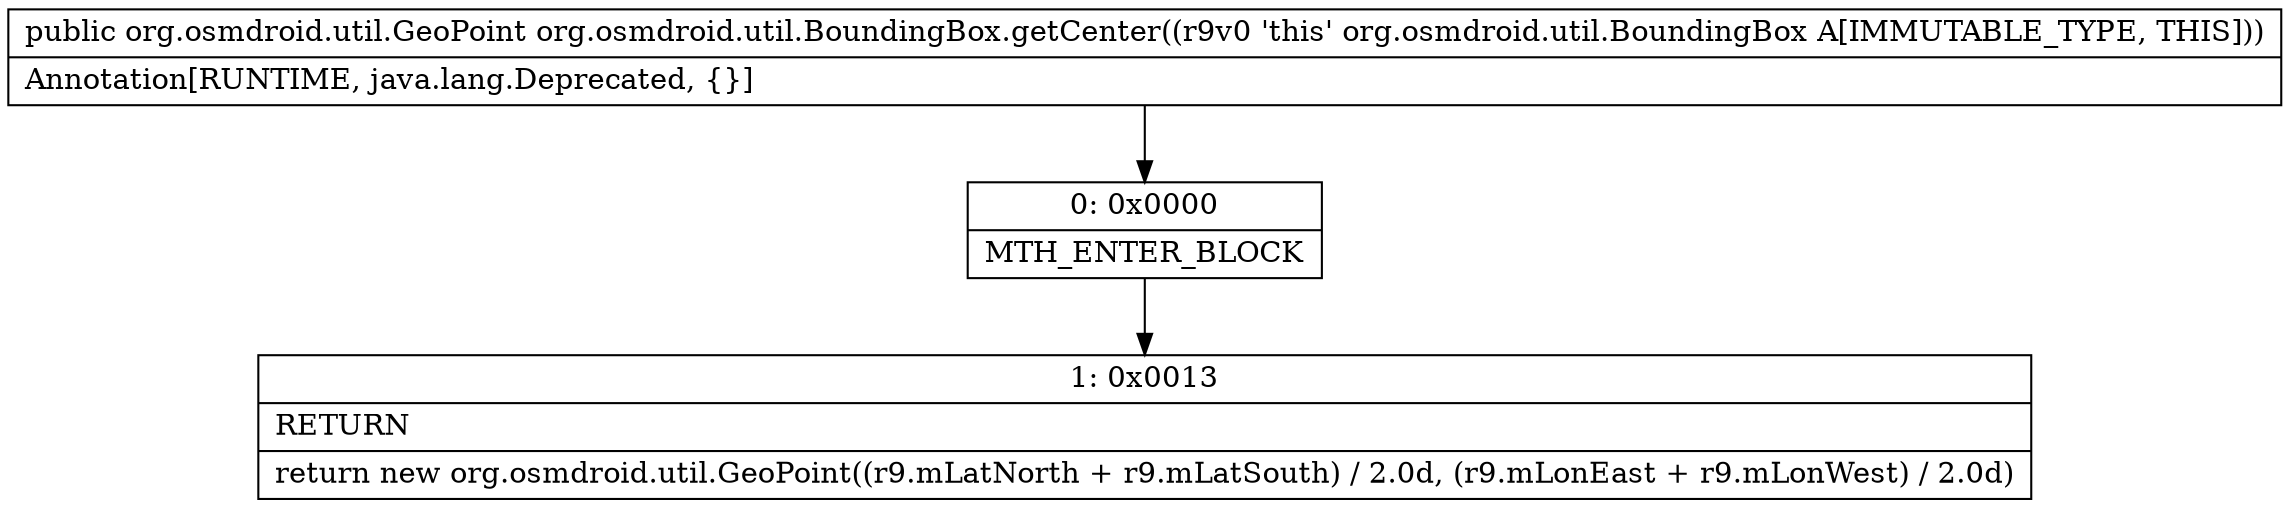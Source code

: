 digraph "CFG fororg.osmdroid.util.BoundingBox.getCenter()Lorg\/osmdroid\/util\/GeoPoint;" {
Node_0 [shape=record,label="{0\:\ 0x0000|MTH_ENTER_BLOCK\l}"];
Node_1 [shape=record,label="{1\:\ 0x0013|RETURN\l|return new org.osmdroid.util.GeoPoint((r9.mLatNorth + r9.mLatSouth) \/ 2.0d, (r9.mLonEast + r9.mLonWest) \/ 2.0d)\l}"];
MethodNode[shape=record,label="{public org.osmdroid.util.GeoPoint org.osmdroid.util.BoundingBox.getCenter((r9v0 'this' org.osmdroid.util.BoundingBox A[IMMUTABLE_TYPE, THIS]))  | Annotation[RUNTIME, java.lang.Deprecated, \{\}]\l}"];
MethodNode -> Node_0;
Node_0 -> Node_1;
}

